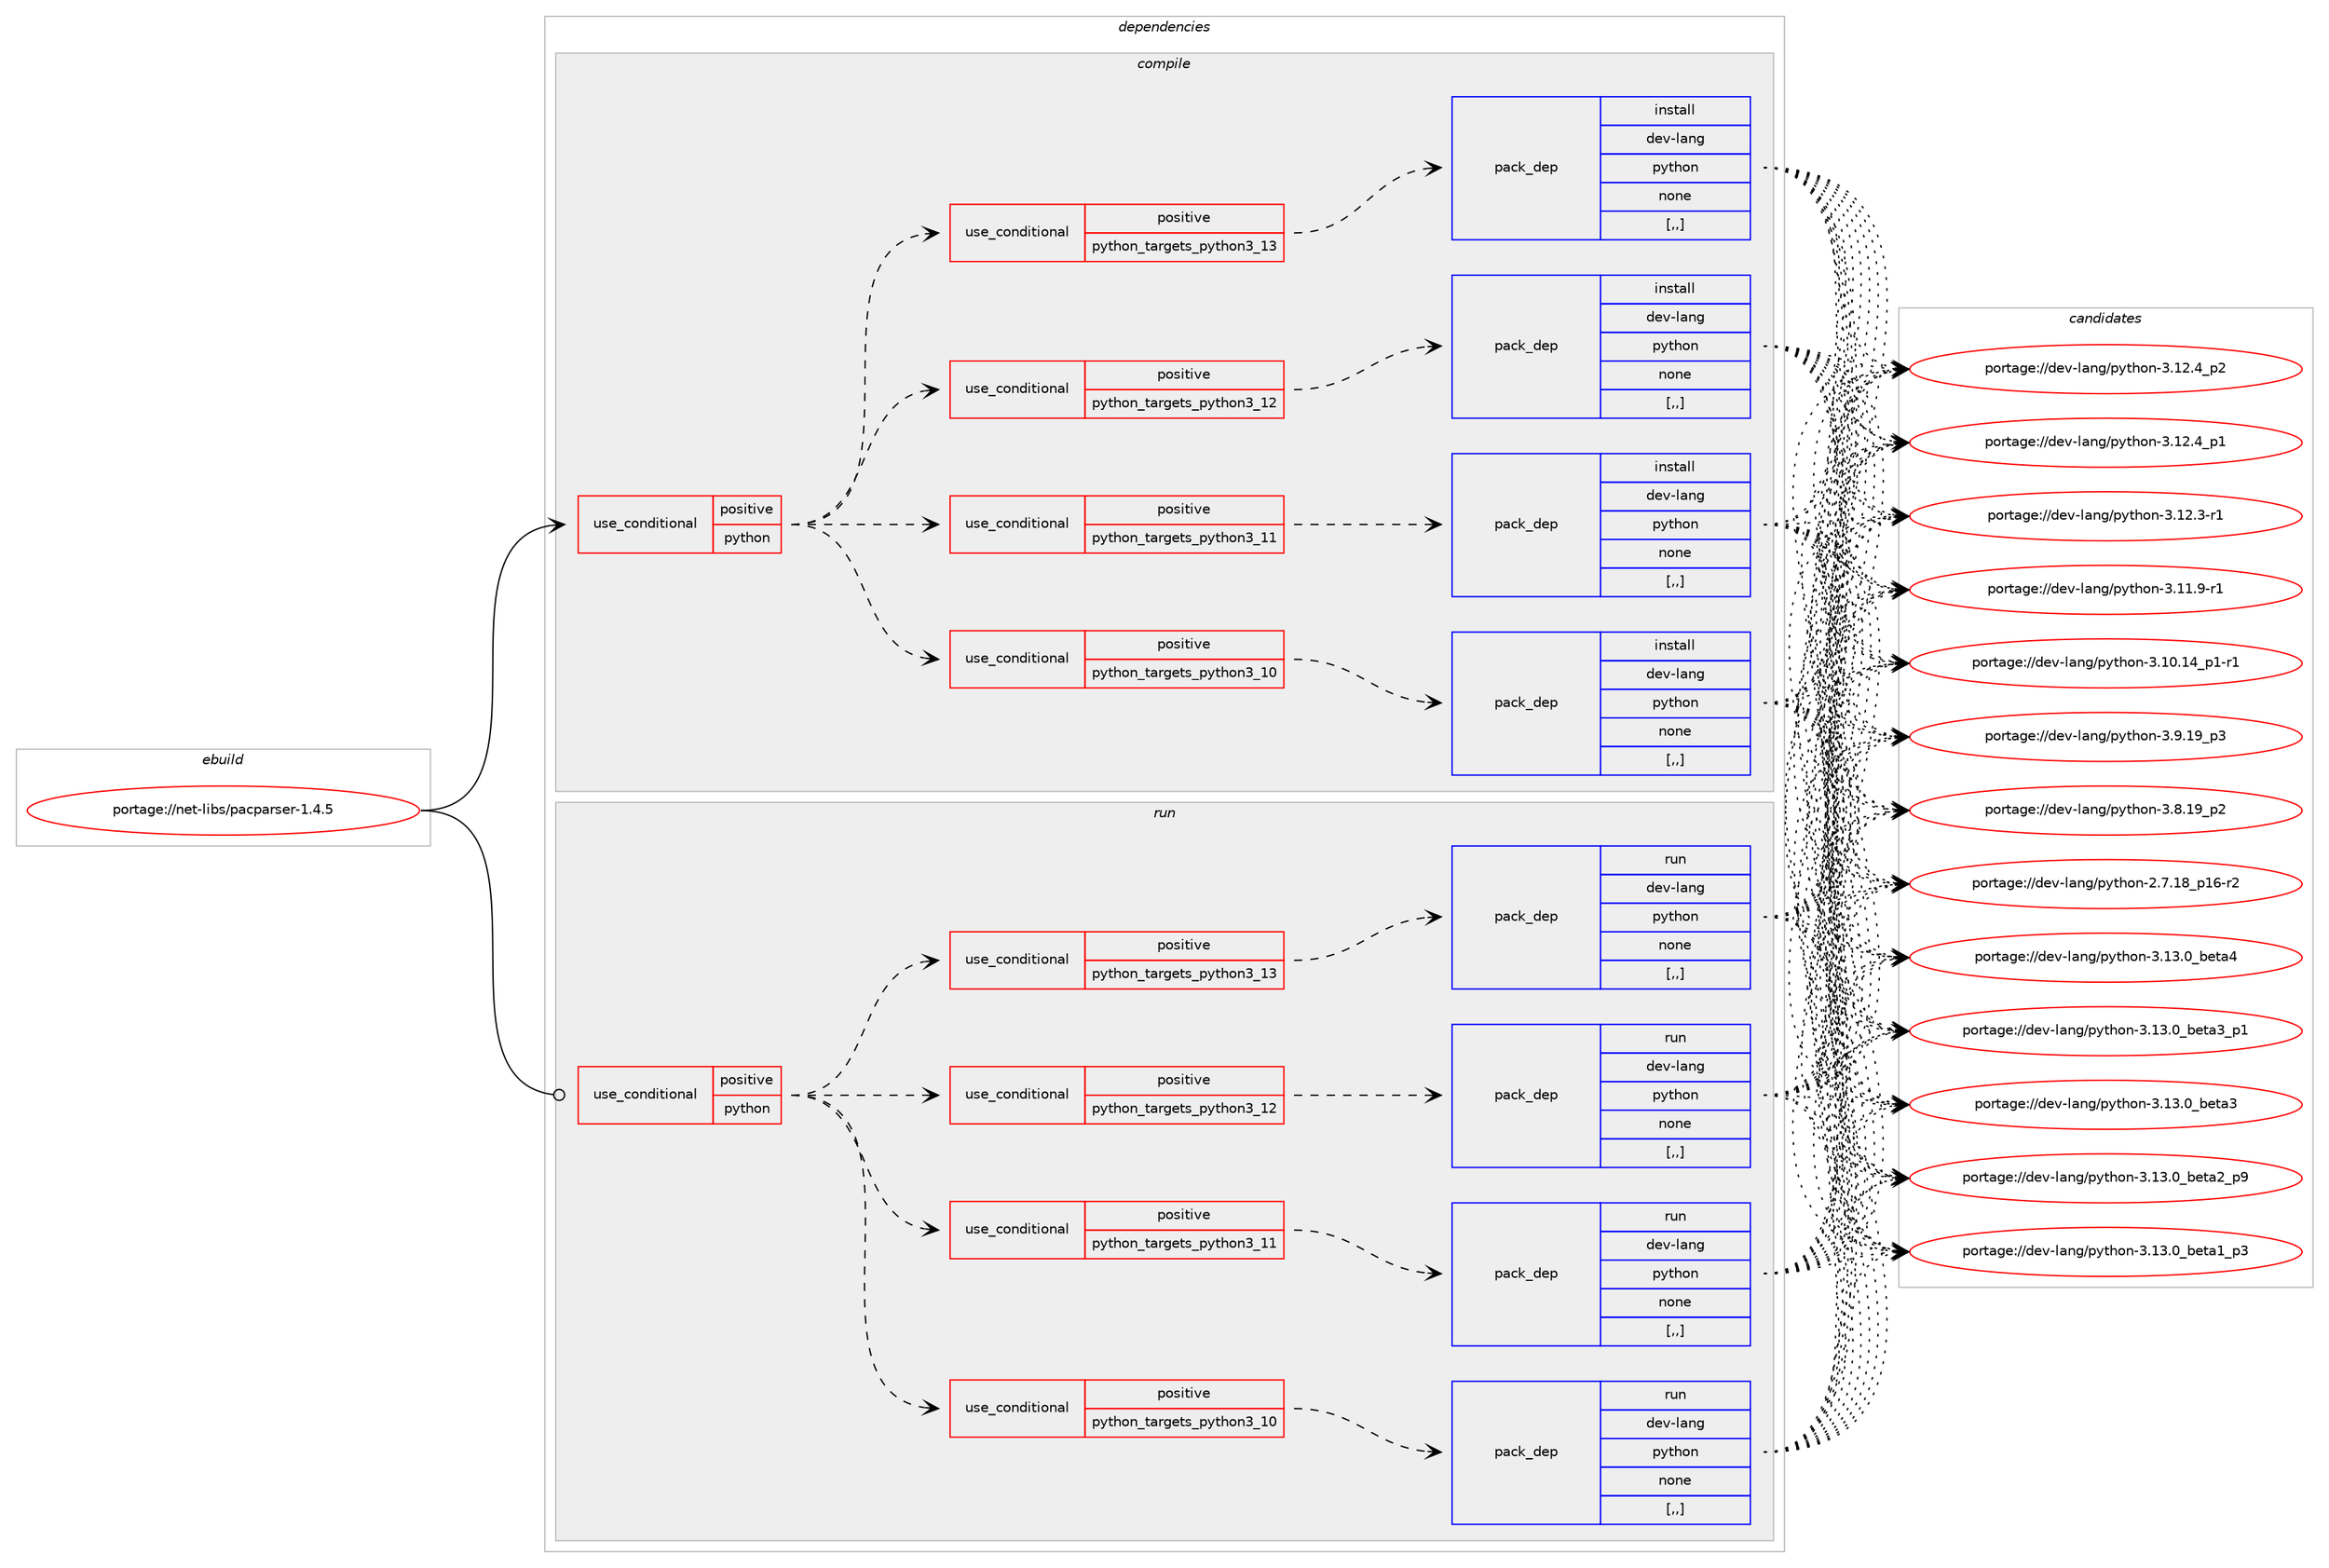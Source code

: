 digraph prolog {

# *************
# Graph options
# *************

newrank=true;
concentrate=true;
compound=true;
graph [rankdir=LR,fontname=Helvetica,fontsize=10,ranksep=1.5];#, ranksep=2.5, nodesep=0.2];
edge  [arrowhead=vee];
node  [fontname=Helvetica,fontsize=10];

# **********
# The ebuild
# **********

subgraph cluster_leftcol {
color=gray;
label=<<i>ebuild</i>>;
id [label="portage://net-libs/pacparser-1.4.5", color=red, width=4, href="../net-libs/pacparser-1.4.5.svg"];
}

# ****************
# The dependencies
# ****************

subgraph cluster_midcol {
color=gray;
label=<<i>dependencies</i>>;
subgraph cluster_compile {
fillcolor="#eeeeee";
style=filled;
label=<<i>compile</i>>;
subgraph cond94273 {
dependency361150 [label=<<TABLE BORDER="0" CELLBORDER="1" CELLSPACING="0" CELLPADDING="4"><TR><TD ROWSPAN="3" CELLPADDING="10">use_conditional</TD></TR><TR><TD>positive</TD></TR><TR><TD>python</TD></TR></TABLE>>, shape=none, color=red];
subgraph cond94274 {
dependency361151 [label=<<TABLE BORDER="0" CELLBORDER="1" CELLSPACING="0" CELLPADDING="4"><TR><TD ROWSPAN="3" CELLPADDING="10">use_conditional</TD></TR><TR><TD>positive</TD></TR><TR><TD>python_targets_python3_10</TD></TR></TABLE>>, shape=none, color=red];
subgraph pack264219 {
dependency361152 [label=<<TABLE BORDER="0" CELLBORDER="1" CELLSPACING="0" CELLPADDING="4" WIDTH="220"><TR><TD ROWSPAN="6" CELLPADDING="30">pack_dep</TD></TR><TR><TD WIDTH="110">install</TD></TR><TR><TD>dev-lang</TD></TR><TR><TD>python</TD></TR><TR><TD>none</TD></TR><TR><TD>[,,]</TD></TR></TABLE>>, shape=none, color=blue];
}
dependency361151:e -> dependency361152:w [weight=20,style="dashed",arrowhead="vee"];
}
dependency361150:e -> dependency361151:w [weight=20,style="dashed",arrowhead="vee"];
subgraph cond94275 {
dependency361153 [label=<<TABLE BORDER="0" CELLBORDER="1" CELLSPACING="0" CELLPADDING="4"><TR><TD ROWSPAN="3" CELLPADDING="10">use_conditional</TD></TR><TR><TD>positive</TD></TR><TR><TD>python_targets_python3_11</TD></TR></TABLE>>, shape=none, color=red];
subgraph pack264220 {
dependency361154 [label=<<TABLE BORDER="0" CELLBORDER="1" CELLSPACING="0" CELLPADDING="4" WIDTH="220"><TR><TD ROWSPAN="6" CELLPADDING="30">pack_dep</TD></TR><TR><TD WIDTH="110">install</TD></TR><TR><TD>dev-lang</TD></TR><TR><TD>python</TD></TR><TR><TD>none</TD></TR><TR><TD>[,,]</TD></TR></TABLE>>, shape=none, color=blue];
}
dependency361153:e -> dependency361154:w [weight=20,style="dashed",arrowhead="vee"];
}
dependency361150:e -> dependency361153:w [weight=20,style="dashed",arrowhead="vee"];
subgraph cond94276 {
dependency361155 [label=<<TABLE BORDER="0" CELLBORDER="1" CELLSPACING="0" CELLPADDING="4"><TR><TD ROWSPAN="3" CELLPADDING="10">use_conditional</TD></TR><TR><TD>positive</TD></TR><TR><TD>python_targets_python3_12</TD></TR></TABLE>>, shape=none, color=red];
subgraph pack264221 {
dependency361156 [label=<<TABLE BORDER="0" CELLBORDER="1" CELLSPACING="0" CELLPADDING="4" WIDTH="220"><TR><TD ROWSPAN="6" CELLPADDING="30">pack_dep</TD></TR><TR><TD WIDTH="110">install</TD></TR><TR><TD>dev-lang</TD></TR><TR><TD>python</TD></TR><TR><TD>none</TD></TR><TR><TD>[,,]</TD></TR></TABLE>>, shape=none, color=blue];
}
dependency361155:e -> dependency361156:w [weight=20,style="dashed",arrowhead="vee"];
}
dependency361150:e -> dependency361155:w [weight=20,style="dashed",arrowhead="vee"];
subgraph cond94277 {
dependency361157 [label=<<TABLE BORDER="0" CELLBORDER="1" CELLSPACING="0" CELLPADDING="4"><TR><TD ROWSPAN="3" CELLPADDING="10">use_conditional</TD></TR><TR><TD>positive</TD></TR><TR><TD>python_targets_python3_13</TD></TR></TABLE>>, shape=none, color=red];
subgraph pack264222 {
dependency361158 [label=<<TABLE BORDER="0" CELLBORDER="1" CELLSPACING="0" CELLPADDING="4" WIDTH="220"><TR><TD ROWSPAN="6" CELLPADDING="30">pack_dep</TD></TR><TR><TD WIDTH="110">install</TD></TR><TR><TD>dev-lang</TD></TR><TR><TD>python</TD></TR><TR><TD>none</TD></TR><TR><TD>[,,]</TD></TR></TABLE>>, shape=none, color=blue];
}
dependency361157:e -> dependency361158:w [weight=20,style="dashed",arrowhead="vee"];
}
dependency361150:e -> dependency361157:w [weight=20,style="dashed",arrowhead="vee"];
}
id:e -> dependency361150:w [weight=20,style="solid",arrowhead="vee"];
}
subgraph cluster_compileandrun {
fillcolor="#eeeeee";
style=filled;
label=<<i>compile and run</i>>;
}
subgraph cluster_run {
fillcolor="#eeeeee";
style=filled;
label=<<i>run</i>>;
subgraph cond94278 {
dependency361159 [label=<<TABLE BORDER="0" CELLBORDER="1" CELLSPACING="0" CELLPADDING="4"><TR><TD ROWSPAN="3" CELLPADDING="10">use_conditional</TD></TR><TR><TD>positive</TD></TR><TR><TD>python</TD></TR></TABLE>>, shape=none, color=red];
subgraph cond94279 {
dependency361160 [label=<<TABLE BORDER="0" CELLBORDER="1" CELLSPACING="0" CELLPADDING="4"><TR><TD ROWSPAN="3" CELLPADDING="10">use_conditional</TD></TR><TR><TD>positive</TD></TR><TR><TD>python_targets_python3_10</TD></TR></TABLE>>, shape=none, color=red];
subgraph pack264223 {
dependency361161 [label=<<TABLE BORDER="0" CELLBORDER="1" CELLSPACING="0" CELLPADDING="4" WIDTH="220"><TR><TD ROWSPAN="6" CELLPADDING="30">pack_dep</TD></TR><TR><TD WIDTH="110">run</TD></TR><TR><TD>dev-lang</TD></TR><TR><TD>python</TD></TR><TR><TD>none</TD></TR><TR><TD>[,,]</TD></TR></TABLE>>, shape=none, color=blue];
}
dependency361160:e -> dependency361161:w [weight=20,style="dashed",arrowhead="vee"];
}
dependency361159:e -> dependency361160:w [weight=20,style="dashed",arrowhead="vee"];
subgraph cond94280 {
dependency361162 [label=<<TABLE BORDER="0" CELLBORDER="1" CELLSPACING="0" CELLPADDING="4"><TR><TD ROWSPAN="3" CELLPADDING="10">use_conditional</TD></TR><TR><TD>positive</TD></TR><TR><TD>python_targets_python3_11</TD></TR></TABLE>>, shape=none, color=red];
subgraph pack264224 {
dependency361163 [label=<<TABLE BORDER="0" CELLBORDER="1" CELLSPACING="0" CELLPADDING="4" WIDTH="220"><TR><TD ROWSPAN="6" CELLPADDING="30">pack_dep</TD></TR><TR><TD WIDTH="110">run</TD></TR><TR><TD>dev-lang</TD></TR><TR><TD>python</TD></TR><TR><TD>none</TD></TR><TR><TD>[,,]</TD></TR></TABLE>>, shape=none, color=blue];
}
dependency361162:e -> dependency361163:w [weight=20,style="dashed",arrowhead="vee"];
}
dependency361159:e -> dependency361162:w [weight=20,style="dashed",arrowhead="vee"];
subgraph cond94281 {
dependency361164 [label=<<TABLE BORDER="0" CELLBORDER="1" CELLSPACING="0" CELLPADDING="4"><TR><TD ROWSPAN="3" CELLPADDING="10">use_conditional</TD></TR><TR><TD>positive</TD></TR><TR><TD>python_targets_python3_12</TD></TR></TABLE>>, shape=none, color=red];
subgraph pack264225 {
dependency361165 [label=<<TABLE BORDER="0" CELLBORDER="1" CELLSPACING="0" CELLPADDING="4" WIDTH="220"><TR><TD ROWSPAN="6" CELLPADDING="30">pack_dep</TD></TR><TR><TD WIDTH="110">run</TD></TR><TR><TD>dev-lang</TD></TR><TR><TD>python</TD></TR><TR><TD>none</TD></TR><TR><TD>[,,]</TD></TR></TABLE>>, shape=none, color=blue];
}
dependency361164:e -> dependency361165:w [weight=20,style="dashed",arrowhead="vee"];
}
dependency361159:e -> dependency361164:w [weight=20,style="dashed",arrowhead="vee"];
subgraph cond94282 {
dependency361166 [label=<<TABLE BORDER="0" CELLBORDER="1" CELLSPACING="0" CELLPADDING="4"><TR><TD ROWSPAN="3" CELLPADDING="10">use_conditional</TD></TR><TR><TD>positive</TD></TR><TR><TD>python_targets_python3_13</TD></TR></TABLE>>, shape=none, color=red];
subgraph pack264226 {
dependency361167 [label=<<TABLE BORDER="0" CELLBORDER="1" CELLSPACING="0" CELLPADDING="4" WIDTH="220"><TR><TD ROWSPAN="6" CELLPADDING="30">pack_dep</TD></TR><TR><TD WIDTH="110">run</TD></TR><TR><TD>dev-lang</TD></TR><TR><TD>python</TD></TR><TR><TD>none</TD></TR><TR><TD>[,,]</TD></TR></TABLE>>, shape=none, color=blue];
}
dependency361166:e -> dependency361167:w [weight=20,style="dashed",arrowhead="vee"];
}
dependency361159:e -> dependency361166:w [weight=20,style="dashed",arrowhead="vee"];
}
id:e -> dependency361159:w [weight=20,style="solid",arrowhead="odot"];
}
}

# **************
# The candidates
# **************

subgraph cluster_choices {
rank=same;
color=gray;
label=<<i>candidates</i>>;

subgraph choice264219 {
color=black;
nodesep=1;
choice1001011184510897110103471121211161041111104551464951464895981011169752 [label="portage://dev-lang/python-3.13.0_beta4", color=red, width=4,href="../dev-lang/python-3.13.0_beta4.svg"];
choice10010111845108971101034711212111610411111045514649514648959810111697519511249 [label="portage://dev-lang/python-3.13.0_beta3_p1", color=red, width=4,href="../dev-lang/python-3.13.0_beta3_p1.svg"];
choice1001011184510897110103471121211161041111104551464951464895981011169751 [label="portage://dev-lang/python-3.13.0_beta3", color=red, width=4,href="../dev-lang/python-3.13.0_beta3.svg"];
choice10010111845108971101034711212111610411111045514649514648959810111697509511257 [label="portage://dev-lang/python-3.13.0_beta2_p9", color=red, width=4,href="../dev-lang/python-3.13.0_beta2_p9.svg"];
choice10010111845108971101034711212111610411111045514649514648959810111697499511251 [label="portage://dev-lang/python-3.13.0_beta1_p3", color=red, width=4,href="../dev-lang/python-3.13.0_beta1_p3.svg"];
choice100101118451089711010347112121116104111110455146495046529511250 [label="portage://dev-lang/python-3.12.4_p2", color=red, width=4,href="../dev-lang/python-3.12.4_p2.svg"];
choice100101118451089711010347112121116104111110455146495046529511249 [label="portage://dev-lang/python-3.12.4_p1", color=red, width=4,href="../dev-lang/python-3.12.4_p1.svg"];
choice100101118451089711010347112121116104111110455146495046514511449 [label="portage://dev-lang/python-3.12.3-r1", color=red, width=4,href="../dev-lang/python-3.12.3-r1.svg"];
choice100101118451089711010347112121116104111110455146494946574511449 [label="portage://dev-lang/python-3.11.9-r1", color=red, width=4,href="../dev-lang/python-3.11.9-r1.svg"];
choice100101118451089711010347112121116104111110455146494846495295112494511449 [label="portage://dev-lang/python-3.10.14_p1-r1", color=red, width=4,href="../dev-lang/python-3.10.14_p1-r1.svg"];
choice100101118451089711010347112121116104111110455146574649579511251 [label="portage://dev-lang/python-3.9.19_p3", color=red, width=4,href="../dev-lang/python-3.9.19_p3.svg"];
choice100101118451089711010347112121116104111110455146564649579511250 [label="portage://dev-lang/python-3.8.19_p2", color=red, width=4,href="../dev-lang/python-3.8.19_p2.svg"];
choice100101118451089711010347112121116104111110455046554649569511249544511450 [label="portage://dev-lang/python-2.7.18_p16-r2", color=red, width=4,href="../dev-lang/python-2.7.18_p16-r2.svg"];
dependency361152:e -> choice1001011184510897110103471121211161041111104551464951464895981011169752:w [style=dotted,weight="100"];
dependency361152:e -> choice10010111845108971101034711212111610411111045514649514648959810111697519511249:w [style=dotted,weight="100"];
dependency361152:e -> choice1001011184510897110103471121211161041111104551464951464895981011169751:w [style=dotted,weight="100"];
dependency361152:e -> choice10010111845108971101034711212111610411111045514649514648959810111697509511257:w [style=dotted,weight="100"];
dependency361152:e -> choice10010111845108971101034711212111610411111045514649514648959810111697499511251:w [style=dotted,weight="100"];
dependency361152:e -> choice100101118451089711010347112121116104111110455146495046529511250:w [style=dotted,weight="100"];
dependency361152:e -> choice100101118451089711010347112121116104111110455146495046529511249:w [style=dotted,weight="100"];
dependency361152:e -> choice100101118451089711010347112121116104111110455146495046514511449:w [style=dotted,weight="100"];
dependency361152:e -> choice100101118451089711010347112121116104111110455146494946574511449:w [style=dotted,weight="100"];
dependency361152:e -> choice100101118451089711010347112121116104111110455146494846495295112494511449:w [style=dotted,weight="100"];
dependency361152:e -> choice100101118451089711010347112121116104111110455146574649579511251:w [style=dotted,weight="100"];
dependency361152:e -> choice100101118451089711010347112121116104111110455146564649579511250:w [style=dotted,weight="100"];
dependency361152:e -> choice100101118451089711010347112121116104111110455046554649569511249544511450:w [style=dotted,weight="100"];
}
subgraph choice264220 {
color=black;
nodesep=1;
choice1001011184510897110103471121211161041111104551464951464895981011169752 [label="portage://dev-lang/python-3.13.0_beta4", color=red, width=4,href="../dev-lang/python-3.13.0_beta4.svg"];
choice10010111845108971101034711212111610411111045514649514648959810111697519511249 [label="portage://dev-lang/python-3.13.0_beta3_p1", color=red, width=4,href="../dev-lang/python-3.13.0_beta3_p1.svg"];
choice1001011184510897110103471121211161041111104551464951464895981011169751 [label="portage://dev-lang/python-3.13.0_beta3", color=red, width=4,href="../dev-lang/python-3.13.0_beta3.svg"];
choice10010111845108971101034711212111610411111045514649514648959810111697509511257 [label="portage://dev-lang/python-3.13.0_beta2_p9", color=red, width=4,href="../dev-lang/python-3.13.0_beta2_p9.svg"];
choice10010111845108971101034711212111610411111045514649514648959810111697499511251 [label="portage://dev-lang/python-3.13.0_beta1_p3", color=red, width=4,href="../dev-lang/python-3.13.0_beta1_p3.svg"];
choice100101118451089711010347112121116104111110455146495046529511250 [label="portage://dev-lang/python-3.12.4_p2", color=red, width=4,href="../dev-lang/python-3.12.4_p2.svg"];
choice100101118451089711010347112121116104111110455146495046529511249 [label="portage://dev-lang/python-3.12.4_p1", color=red, width=4,href="../dev-lang/python-3.12.4_p1.svg"];
choice100101118451089711010347112121116104111110455146495046514511449 [label="portage://dev-lang/python-3.12.3-r1", color=red, width=4,href="../dev-lang/python-3.12.3-r1.svg"];
choice100101118451089711010347112121116104111110455146494946574511449 [label="portage://dev-lang/python-3.11.9-r1", color=red, width=4,href="../dev-lang/python-3.11.9-r1.svg"];
choice100101118451089711010347112121116104111110455146494846495295112494511449 [label="portage://dev-lang/python-3.10.14_p1-r1", color=red, width=4,href="../dev-lang/python-3.10.14_p1-r1.svg"];
choice100101118451089711010347112121116104111110455146574649579511251 [label="portage://dev-lang/python-3.9.19_p3", color=red, width=4,href="../dev-lang/python-3.9.19_p3.svg"];
choice100101118451089711010347112121116104111110455146564649579511250 [label="portage://dev-lang/python-3.8.19_p2", color=red, width=4,href="../dev-lang/python-3.8.19_p2.svg"];
choice100101118451089711010347112121116104111110455046554649569511249544511450 [label="portage://dev-lang/python-2.7.18_p16-r2", color=red, width=4,href="../dev-lang/python-2.7.18_p16-r2.svg"];
dependency361154:e -> choice1001011184510897110103471121211161041111104551464951464895981011169752:w [style=dotted,weight="100"];
dependency361154:e -> choice10010111845108971101034711212111610411111045514649514648959810111697519511249:w [style=dotted,weight="100"];
dependency361154:e -> choice1001011184510897110103471121211161041111104551464951464895981011169751:w [style=dotted,weight="100"];
dependency361154:e -> choice10010111845108971101034711212111610411111045514649514648959810111697509511257:w [style=dotted,weight="100"];
dependency361154:e -> choice10010111845108971101034711212111610411111045514649514648959810111697499511251:w [style=dotted,weight="100"];
dependency361154:e -> choice100101118451089711010347112121116104111110455146495046529511250:w [style=dotted,weight="100"];
dependency361154:e -> choice100101118451089711010347112121116104111110455146495046529511249:w [style=dotted,weight="100"];
dependency361154:e -> choice100101118451089711010347112121116104111110455146495046514511449:w [style=dotted,weight="100"];
dependency361154:e -> choice100101118451089711010347112121116104111110455146494946574511449:w [style=dotted,weight="100"];
dependency361154:e -> choice100101118451089711010347112121116104111110455146494846495295112494511449:w [style=dotted,weight="100"];
dependency361154:e -> choice100101118451089711010347112121116104111110455146574649579511251:w [style=dotted,weight="100"];
dependency361154:e -> choice100101118451089711010347112121116104111110455146564649579511250:w [style=dotted,weight="100"];
dependency361154:e -> choice100101118451089711010347112121116104111110455046554649569511249544511450:w [style=dotted,weight="100"];
}
subgraph choice264221 {
color=black;
nodesep=1;
choice1001011184510897110103471121211161041111104551464951464895981011169752 [label="portage://dev-lang/python-3.13.0_beta4", color=red, width=4,href="../dev-lang/python-3.13.0_beta4.svg"];
choice10010111845108971101034711212111610411111045514649514648959810111697519511249 [label="portage://dev-lang/python-3.13.0_beta3_p1", color=red, width=4,href="../dev-lang/python-3.13.0_beta3_p1.svg"];
choice1001011184510897110103471121211161041111104551464951464895981011169751 [label="portage://dev-lang/python-3.13.0_beta3", color=red, width=4,href="../dev-lang/python-3.13.0_beta3.svg"];
choice10010111845108971101034711212111610411111045514649514648959810111697509511257 [label="portage://dev-lang/python-3.13.0_beta2_p9", color=red, width=4,href="../dev-lang/python-3.13.0_beta2_p9.svg"];
choice10010111845108971101034711212111610411111045514649514648959810111697499511251 [label="portage://dev-lang/python-3.13.0_beta1_p3", color=red, width=4,href="../dev-lang/python-3.13.0_beta1_p3.svg"];
choice100101118451089711010347112121116104111110455146495046529511250 [label="portage://dev-lang/python-3.12.4_p2", color=red, width=4,href="../dev-lang/python-3.12.4_p2.svg"];
choice100101118451089711010347112121116104111110455146495046529511249 [label="portage://dev-lang/python-3.12.4_p1", color=red, width=4,href="../dev-lang/python-3.12.4_p1.svg"];
choice100101118451089711010347112121116104111110455146495046514511449 [label="portage://dev-lang/python-3.12.3-r1", color=red, width=4,href="../dev-lang/python-3.12.3-r1.svg"];
choice100101118451089711010347112121116104111110455146494946574511449 [label="portage://dev-lang/python-3.11.9-r1", color=red, width=4,href="../dev-lang/python-3.11.9-r1.svg"];
choice100101118451089711010347112121116104111110455146494846495295112494511449 [label="portage://dev-lang/python-3.10.14_p1-r1", color=red, width=4,href="../dev-lang/python-3.10.14_p1-r1.svg"];
choice100101118451089711010347112121116104111110455146574649579511251 [label="portage://dev-lang/python-3.9.19_p3", color=red, width=4,href="../dev-lang/python-3.9.19_p3.svg"];
choice100101118451089711010347112121116104111110455146564649579511250 [label="portage://dev-lang/python-3.8.19_p2", color=red, width=4,href="../dev-lang/python-3.8.19_p2.svg"];
choice100101118451089711010347112121116104111110455046554649569511249544511450 [label="portage://dev-lang/python-2.7.18_p16-r2", color=red, width=4,href="../dev-lang/python-2.7.18_p16-r2.svg"];
dependency361156:e -> choice1001011184510897110103471121211161041111104551464951464895981011169752:w [style=dotted,weight="100"];
dependency361156:e -> choice10010111845108971101034711212111610411111045514649514648959810111697519511249:w [style=dotted,weight="100"];
dependency361156:e -> choice1001011184510897110103471121211161041111104551464951464895981011169751:w [style=dotted,weight="100"];
dependency361156:e -> choice10010111845108971101034711212111610411111045514649514648959810111697509511257:w [style=dotted,weight="100"];
dependency361156:e -> choice10010111845108971101034711212111610411111045514649514648959810111697499511251:w [style=dotted,weight="100"];
dependency361156:e -> choice100101118451089711010347112121116104111110455146495046529511250:w [style=dotted,weight="100"];
dependency361156:e -> choice100101118451089711010347112121116104111110455146495046529511249:w [style=dotted,weight="100"];
dependency361156:e -> choice100101118451089711010347112121116104111110455146495046514511449:w [style=dotted,weight="100"];
dependency361156:e -> choice100101118451089711010347112121116104111110455146494946574511449:w [style=dotted,weight="100"];
dependency361156:e -> choice100101118451089711010347112121116104111110455146494846495295112494511449:w [style=dotted,weight="100"];
dependency361156:e -> choice100101118451089711010347112121116104111110455146574649579511251:w [style=dotted,weight="100"];
dependency361156:e -> choice100101118451089711010347112121116104111110455146564649579511250:w [style=dotted,weight="100"];
dependency361156:e -> choice100101118451089711010347112121116104111110455046554649569511249544511450:w [style=dotted,weight="100"];
}
subgraph choice264222 {
color=black;
nodesep=1;
choice1001011184510897110103471121211161041111104551464951464895981011169752 [label="portage://dev-lang/python-3.13.0_beta4", color=red, width=4,href="../dev-lang/python-3.13.0_beta4.svg"];
choice10010111845108971101034711212111610411111045514649514648959810111697519511249 [label="portage://dev-lang/python-3.13.0_beta3_p1", color=red, width=4,href="../dev-lang/python-3.13.0_beta3_p1.svg"];
choice1001011184510897110103471121211161041111104551464951464895981011169751 [label="portage://dev-lang/python-3.13.0_beta3", color=red, width=4,href="../dev-lang/python-3.13.0_beta3.svg"];
choice10010111845108971101034711212111610411111045514649514648959810111697509511257 [label="portage://dev-lang/python-3.13.0_beta2_p9", color=red, width=4,href="../dev-lang/python-3.13.0_beta2_p9.svg"];
choice10010111845108971101034711212111610411111045514649514648959810111697499511251 [label="portage://dev-lang/python-3.13.0_beta1_p3", color=red, width=4,href="../dev-lang/python-3.13.0_beta1_p3.svg"];
choice100101118451089711010347112121116104111110455146495046529511250 [label="portage://dev-lang/python-3.12.4_p2", color=red, width=4,href="../dev-lang/python-3.12.4_p2.svg"];
choice100101118451089711010347112121116104111110455146495046529511249 [label="portage://dev-lang/python-3.12.4_p1", color=red, width=4,href="../dev-lang/python-3.12.4_p1.svg"];
choice100101118451089711010347112121116104111110455146495046514511449 [label="portage://dev-lang/python-3.12.3-r1", color=red, width=4,href="../dev-lang/python-3.12.3-r1.svg"];
choice100101118451089711010347112121116104111110455146494946574511449 [label="portage://dev-lang/python-3.11.9-r1", color=red, width=4,href="../dev-lang/python-3.11.9-r1.svg"];
choice100101118451089711010347112121116104111110455146494846495295112494511449 [label="portage://dev-lang/python-3.10.14_p1-r1", color=red, width=4,href="../dev-lang/python-3.10.14_p1-r1.svg"];
choice100101118451089711010347112121116104111110455146574649579511251 [label="portage://dev-lang/python-3.9.19_p3", color=red, width=4,href="../dev-lang/python-3.9.19_p3.svg"];
choice100101118451089711010347112121116104111110455146564649579511250 [label="portage://dev-lang/python-3.8.19_p2", color=red, width=4,href="../dev-lang/python-3.8.19_p2.svg"];
choice100101118451089711010347112121116104111110455046554649569511249544511450 [label="portage://dev-lang/python-2.7.18_p16-r2", color=red, width=4,href="../dev-lang/python-2.7.18_p16-r2.svg"];
dependency361158:e -> choice1001011184510897110103471121211161041111104551464951464895981011169752:w [style=dotted,weight="100"];
dependency361158:e -> choice10010111845108971101034711212111610411111045514649514648959810111697519511249:w [style=dotted,weight="100"];
dependency361158:e -> choice1001011184510897110103471121211161041111104551464951464895981011169751:w [style=dotted,weight="100"];
dependency361158:e -> choice10010111845108971101034711212111610411111045514649514648959810111697509511257:w [style=dotted,weight="100"];
dependency361158:e -> choice10010111845108971101034711212111610411111045514649514648959810111697499511251:w [style=dotted,weight="100"];
dependency361158:e -> choice100101118451089711010347112121116104111110455146495046529511250:w [style=dotted,weight="100"];
dependency361158:e -> choice100101118451089711010347112121116104111110455146495046529511249:w [style=dotted,weight="100"];
dependency361158:e -> choice100101118451089711010347112121116104111110455146495046514511449:w [style=dotted,weight="100"];
dependency361158:e -> choice100101118451089711010347112121116104111110455146494946574511449:w [style=dotted,weight="100"];
dependency361158:e -> choice100101118451089711010347112121116104111110455146494846495295112494511449:w [style=dotted,weight="100"];
dependency361158:e -> choice100101118451089711010347112121116104111110455146574649579511251:w [style=dotted,weight="100"];
dependency361158:e -> choice100101118451089711010347112121116104111110455146564649579511250:w [style=dotted,weight="100"];
dependency361158:e -> choice100101118451089711010347112121116104111110455046554649569511249544511450:w [style=dotted,weight="100"];
}
subgraph choice264223 {
color=black;
nodesep=1;
choice1001011184510897110103471121211161041111104551464951464895981011169752 [label="portage://dev-lang/python-3.13.0_beta4", color=red, width=4,href="../dev-lang/python-3.13.0_beta4.svg"];
choice10010111845108971101034711212111610411111045514649514648959810111697519511249 [label="portage://dev-lang/python-3.13.0_beta3_p1", color=red, width=4,href="../dev-lang/python-3.13.0_beta3_p1.svg"];
choice1001011184510897110103471121211161041111104551464951464895981011169751 [label="portage://dev-lang/python-3.13.0_beta3", color=red, width=4,href="../dev-lang/python-3.13.0_beta3.svg"];
choice10010111845108971101034711212111610411111045514649514648959810111697509511257 [label="portage://dev-lang/python-3.13.0_beta2_p9", color=red, width=4,href="../dev-lang/python-3.13.0_beta2_p9.svg"];
choice10010111845108971101034711212111610411111045514649514648959810111697499511251 [label="portage://dev-lang/python-3.13.0_beta1_p3", color=red, width=4,href="../dev-lang/python-3.13.0_beta1_p3.svg"];
choice100101118451089711010347112121116104111110455146495046529511250 [label="portage://dev-lang/python-3.12.4_p2", color=red, width=4,href="../dev-lang/python-3.12.4_p2.svg"];
choice100101118451089711010347112121116104111110455146495046529511249 [label="portage://dev-lang/python-3.12.4_p1", color=red, width=4,href="../dev-lang/python-3.12.4_p1.svg"];
choice100101118451089711010347112121116104111110455146495046514511449 [label="portage://dev-lang/python-3.12.3-r1", color=red, width=4,href="../dev-lang/python-3.12.3-r1.svg"];
choice100101118451089711010347112121116104111110455146494946574511449 [label="portage://dev-lang/python-3.11.9-r1", color=red, width=4,href="../dev-lang/python-3.11.9-r1.svg"];
choice100101118451089711010347112121116104111110455146494846495295112494511449 [label="portage://dev-lang/python-3.10.14_p1-r1", color=red, width=4,href="../dev-lang/python-3.10.14_p1-r1.svg"];
choice100101118451089711010347112121116104111110455146574649579511251 [label="portage://dev-lang/python-3.9.19_p3", color=red, width=4,href="../dev-lang/python-3.9.19_p3.svg"];
choice100101118451089711010347112121116104111110455146564649579511250 [label="portage://dev-lang/python-3.8.19_p2", color=red, width=4,href="../dev-lang/python-3.8.19_p2.svg"];
choice100101118451089711010347112121116104111110455046554649569511249544511450 [label="portage://dev-lang/python-2.7.18_p16-r2", color=red, width=4,href="../dev-lang/python-2.7.18_p16-r2.svg"];
dependency361161:e -> choice1001011184510897110103471121211161041111104551464951464895981011169752:w [style=dotted,weight="100"];
dependency361161:e -> choice10010111845108971101034711212111610411111045514649514648959810111697519511249:w [style=dotted,weight="100"];
dependency361161:e -> choice1001011184510897110103471121211161041111104551464951464895981011169751:w [style=dotted,weight="100"];
dependency361161:e -> choice10010111845108971101034711212111610411111045514649514648959810111697509511257:w [style=dotted,weight="100"];
dependency361161:e -> choice10010111845108971101034711212111610411111045514649514648959810111697499511251:w [style=dotted,weight="100"];
dependency361161:e -> choice100101118451089711010347112121116104111110455146495046529511250:w [style=dotted,weight="100"];
dependency361161:e -> choice100101118451089711010347112121116104111110455146495046529511249:w [style=dotted,weight="100"];
dependency361161:e -> choice100101118451089711010347112121116104111110455146495046514511449:w [style=dotted,weight="100"];
dependency361161:e -> choice100101118451089711010347112121116104111110455146494946574511449:w [style=dotted,weight="100"];
dependency361161:e -> choice100101118451089711010347112121116104111110455146494846495295112494511449:w [style=dotted,weight="100"];
dependency361161:e -> choice100101118451089711010347112121116104111110455146574649579511251:w [style=dotted,weight="100"];
dependency361161:e -> choice100101118451089711010347112121116104111110455146564649579511250:w [style=dotted,weight="100"];
dependency361161:e -> choice100101118451089711010347112121116104111110455046554649569511249544511450:w [style=dotted,weight="100"];
}
subgraph choice264224 {
color=black;
nodesep=1;
choice1001011184510897110103471121211161041111104551464951464895981011169752 [label="portage://dev-lang/python-3.13.0_beta4", color=red, width=4,href="../dev-lang/python-3.13.0_beta4.svg"];
choice10010111845108971101034711212111610411111045514649514648959810111697519511249 [label="portage://dev-lang/python-3.13.0_beta3_p1", color=red, width=4,href="../dev-lang/python-3.13.0_beta3_p1.svg"];
choice1001011184510897110103471121211161041111104551464951464895981011169751 [label="portage://dev-lang/python-3.13.0_beta3", color=red, width=4,href="../dev-lang/python-3.13.0_beta3.svg"];
choice10010111845108971101034711212111610411111045514649514648959810111697509511257 [label="portage://dev-lang/python-3.13.0_beta2_p9", color=red, width=4,href="../dev-lang/python-3.13.0_beta2_p9.svg"];
choice10010111845108971101034711212111610411111045514649514648959810111697499511251 [label="portage://dev-lang/python-3.13.0_beta1_p3", color=red, width=4,href="../dev-lang/python-3.13.0_beta1_p3.svg"];
choice100101118451089711010347112121116104111110455146495046529511250 [label="portage://dev-lang/python-3.12.4_p2", color=red, width=4,href="../dev-lang/python-3.12.4_p2.svg"];
choice100101118451089711010347112121116104111110455146495046529511249 [label="portage://dev-lang/python-3.12.4_p1", color=red, width=4,href="../dev-lang/python-3.12.4_p1.svg"];
choice100101118451089711010347112121116104111110455146495046514511449 [label="portage://dev-lang/python-3.12.3-r1", color=red, width=4,href="../dev-lang/python-3.12.3-r1.svg"];
choice100101118451089711010347112121116104111110455146494946574511449 [label="portage://dev-lang/python-3.11.9-r1", color=red, width=4,href="../dev-lang/python-3.11.9-r1.svg"];
choice100101118451089711010347112121116104111110455146494846495295112494511449 [label="portage://dev-lang/python-3.10.14_p1-r1", color=red, width=4,href="../dev-lang/python-3.10.14_p1-r1.svg"];
choice100101118451089711010347112121116104111110455146574649579511251 [label="portage://dev-lang/python-3.9.19_p3", color=red, width=4,href="../dev-lang/python-3.9.19_p3.svg"];
choice100101118451089711010347112121116104111110455146564649579511250 [label="portage://dev-lang/python-3.8.19_p2", color=red, width=4,href="../dev-lang/python-3.8.19_p2.svg"];
choice100101118451089711010347112121116104111110455046554649569511249544511450 [label="portage://dev-lang/python-2.7.18_p16-r2", color=red, width=4,href="../dev-lang/python-2.7.18_p16-r2.svg"];
dependency361163:e -> choice1001011184510897110103471121211161041111104551464951464895981011169752:w [style=dotted,weight="100"];
dependency361163:e -> choice10010111845108971101034711212111610411111045514649514648959810111697519511249:w [style=dotted,weight="100"];
dependency361163:e -> choice1001011184510897110103471121211161041111104551464951464895981011169751:w [style=dotted,weight="100"];
dependency361163:e -> choice10010111845108971101034711212111610411111045514649514648959810111697509511257:w [style=dotted,weight="100"];
dependency361163:e -> choice10010111845108971101034711212111610411111045514649514648959810111697499511251:w [style=dotted,weight="100"];
dependency361163:e -> choice100101118451089711010347112121116104111110455146495046529511250:w [style=dotted,weight="100"];
dependency361163:e -> choice100101118451089711010347112121116104111110455146495046529511249:w [style=dotted,weight="100"];
dependency361163:e -> choice100101118451089711010347112121116104111110455146495046514511449:w [style=dotted,weight="100"];
dependency361163:e -> choice100101118451089711010347112121116104111110455146494946574511449:w [style=dotted,weight="100"];
dependency361163:e -> choice100101118451089711010347112121116104111110455146494846495295112494511449:w [style=dotted,weight="100"];
dependency361163:e -> choice100101118451089711010347112121116104111110455146574649579511251:w [style=dotted,weight="100"];
dependency361163:e -> choice100101118451089711010347112121116104111110455146564649579511250:w [style=dotted,weight="100"];
dependency361163:e -> choice100101118451089711010347112121116104111110455046554649569511249544511450:w [style=dotted,weight="100"];
}
subgraph choice264225 {
color=black;
nodesep=1;
choice1001011184510897110103471121211161041111104551464951464895981011169752 [label="portage://dev-lang/python-3.13.0_beta4", color=red, width=4,href="../dev-lang/python-3.13.0_beta4.svg"];
choice10010111845108971101034711212111610411111045514649514648959810111697519511249 [label="portage://dev-lang/python-3.13.0_beta3_p1", color=red, width=4,href="../dev-lang/python-3.13.0_beta3_p1.svg"];
choice1001011184510897110103471121211161041111104551464951464895981011169751 [label="portage://dev-lang/python-3.13.0_beta3", color=red, width=4,href="../dev-lang/python-3.13.0_beta3.svg"];
choice10010111845108971101034711212111610411111045514649514648959810111697509511257 [label="portage://dev-lang/python-3.13.0_beta2_p9", color=red, width=4,href="../dev-lang/python-3.13.0_beta2_p9.svg"];
choice10010111845108971101034711212111610411111045514649514648959810111697499511251 [label="portage://dev-lang/python-3.13.0_beta1_p3", color=red, width=4,href="../dev-lang/python-3.13.0_beta1_p3.svg"];
choice100101118451089711010347112121116104111110455146495046529511250 [label="portage://dev-lang/python-3.12.4_p2", color=red, width=4,href="../dev-lang/python-3.12.4_p2.svg"];
choice100101118451089711010347112121116104111110455146495046529511249 [label="portage://dev-lang/python-3.12.4_p1", color=red, width=4,href="../dev-lang/python-3.12.4_p1.svg"];
choice100101118451089711010347112121116104111110455146495046514511449 [label="portage://dev-lang/python-3.12.3-r1", color=red, width=4,href="../dev-lang/python-3.12.3-r1.svg"];
choice100101118451089711010347112121116104111110455146494946574511449 [label="portage://dev-lang/python-3.11.9-r1", color=red, width=4,href="../dev-lang/python-3.11.9-r1.svg"];
choice100101118451089711010347112121116104111110455146494846495295112494511449 [label="portage://dev-lang/python-3.10.14_p1-r1", color=red, width=4,href="../dev-lang/python-3.10.14_p1-r1.svg"];
choice100101118451089711010347112121116104111110455146574649579511251 [label="portage://dev-lang/python-3.9.19_p3", color=red, width=4,href="../dev-lang/python-3.9.19_p3.svg"];
choice100101118451089711010347112121116104111110455146564649579511250 [label="portage://dev-lang/python-3.8.19_p2", color=red, width=4,href="../dev-lang/python-3.8.19_p2.svg"];
choice100101118451089711010347112121116104111110455046554649569511249544511450 [label="portage://dev-lang/python-2.7.18_p16-r2", color=red, width=4,href="../dev-lang/python-2.7.18_p16-r2.svg"];
dependency361165:e -> choice1001011184510897110103471121211161041111104551464951464895981011169752:w [style=dotted,weight="100"];
dependency361165:e -> choice10010111845108971101034711212111610411111045514649514648959810111697519511249:w [style=dotted,weight="100"];
dependency361165:e -> choice1001011184510897110103471121211161041111104551464951464895981011169751:w [style=dotted,weight="100"];
dependency361165:e -> choice10010111845108971101034711212111610411111045514649514648959810111697509511257:w [style=dotted,weight="100"];
dependency361165:e -> choice10010111845108971101034711212111610411111045514649514648959810111697499511251:w [style=dotted,weight="100"];
dependency361165:e -> choice100101118451089711010347112121116104111110455146495046529511250:w [style=dotted,weight="100"];
dependency361165:e -> choice100101118451089711010347112121116104111110455146495046529511249:w [style=dotted,weight="100"];
dependency361165:e -> choice100101118451089711010347112121116104111110455146495046514511449:w [style=dotted,weight="100"];
dependency361165:e -> choice100101118451089711010347112121116104111110455146494946574511449:w [style=dotted,weight="100"];
dependency361165:e -> choice100101118451089711010347112121116104111110455146494846495295112494511449:w [style=dotted,weight="100"];
dependency361165:e -> choice100101118451089711010347112121116104111110455146574649579511251:w [style=dotted,weight="100"];
dependency361165:e -> choice100101118451089711010347112121116104111110455146564649579511250:w [style=dotted,weight="100"];
dependency361165:e -> choice100101118451089711010347112121116104111110455046554649569511249544511450:w [style=dotted,weight="100"];
}
subgraph choice264226 {
color=black;
nodesep=1;
choice1001011184510897110103471121211161041111104551464951464895981011169752 [label="portage://dev-lang/python-3.13.0_beta4", color=red, width=4,href="../dev-lang/python-3.13.0_beta4.svg"];
choice10010111845108971101034711212111610411111045514649514648959810111697519511249 [label="portage://dev-lang/python-3.13.0_beta3_p1", color=red, width=4,href="../dev-lang/python-3.13.0_beta3_p1.svg"];
choice1001011184510897110103471121211161041111104551464951464895981011169751 [label="portage://dev-lang/python-3.13.0_beta3", color=red, width=4,href="../dev-lang/python-3.13.0_beta3.svg"];
choice10010111845108971101034711212111610411111045514649514648959810111697509511257 [label="portage://dev-lang/python-3.13.0_beta2_p9", color=red, width=4,href="../dev-lang/python-3.13.0_beta2_p9.svg"];
choice10010111845108971101034711212111610411111045514649514648959810111697499511251 [label="portage://dev-lang/python-3.13.0_beta1_p3", color=red, width=4,href="../dev-lang/python-3.13.0_beta1_p3.svg"];
choice100101118451089711010347112121116104111110455146495046529511250 [label="portage://dev-lang/python-3.12.4_p2", color=red, width=4,href="../dev-lang/python-3.12.4_p2.svg"];
choice100101118451089711010347112121116104111110455146495046529511249 [label="portage://dev-lang/python-3.12.4_p1", color=red, width=4,href="../dev-lang/python-3.12.4_p1.svg"];
choice100101118451089711010347112121116104111110455146495046514511449 [label="portage://dev-lang/python-3.12.3-r1", color=red, width=4,href="../dev-lang/python-3.12.3-r1.svg"];
choice100101118451089711010347112121116104111110455146494946574511449 [label="portage://dev-lang/python-3.11.9-r1", color=red, width=4,href="../dev-lang/python-3.11.9-r1.svg"];
choice100101118451089711010347112121116104111110455146494846495295112494511449 [label="portage://dev-lang/python-3.10.14_p1-r1", color=red, width=4,href="../dev-lang/python-3.10.14_p1-r1.svg"];
choice100101118451089711010347112121116104111110455146574649579511251 [label="portage://dev-lang/python-3.9.19_p3", color=red, width=4,href="../dev-lang/python-3.9.19_p3.svg"];
choice100101118451089711010347112121116104111110455146564649579511250 [label="portage://dev-lang/python-3.8.19_p2", color=red, width=4,href="../dev-lang/python-3.8.19_p2.svg"];
choice100101118451089711010347112121116104111110455046554649569511249544511450 [label="portage://dev-lang/python-2.7.18_p16-r2", color=red, width=4,href="../dev-lang/python-2.7.18_p16-r2.svg"];
dependency361167:e -> choice1001011184510897110103471121211161041111104551464951464895981011169752:w [style=dotted,weight="100"];
dependency361167:e -> choice10010111845108971101034711212111610411111045514649514648959810111697519511249:w [style=dotted,weight="100"];
dependency361167:e -> choice1001011184510897110103471121211161041111104551464951464895981011169751:w [style=dotted,weight="100"];
dependency361167:e -> choice10010111845108971101034711212111610411111045514649514648959810111697509511257:w [style=dotted,weight="100"];
dependency361167:e -> choice10010111845108971101034711212111610411111045514649514648959810111697499511251:w [style=dotted,weight="100"];
dependency361167:e -> choice100101118451089711010347112121116104111110455146495046529511250:w [style=dotted,weight="100"];
dependency361167:e -> choice100101118451089711010347112121116104111110455146495046529511249:w [style=dotted,weight="100"];
dependency361167:e -> choice100101118451089711010347112121116104111110455146495046514511449:w [style=dotted,weight="100"];
dependency361167:e -> choice100101118451089711010347112121116104111110455146494946574511449:w [style=dotted,weight="100"];
dependency361167:e -> choice100101118451089711010347112121116104111110455146494846495295112494511449:w [style=dotted,weight="100"];
dependency361167:e -> choice100101118451089711010347112121116104111110455146574649579511251:w [style=dotted,weight="100"];
dependency361167:e -> choice100101118451089711010347112121116104111110455146564649579511250:w [style=dotted,weight="100"];
dependency361167:e -> choice100101118451089711010347112121116104111110455046554649569511249544511450:w [style=dotted,weight="100"];
}
}

}
